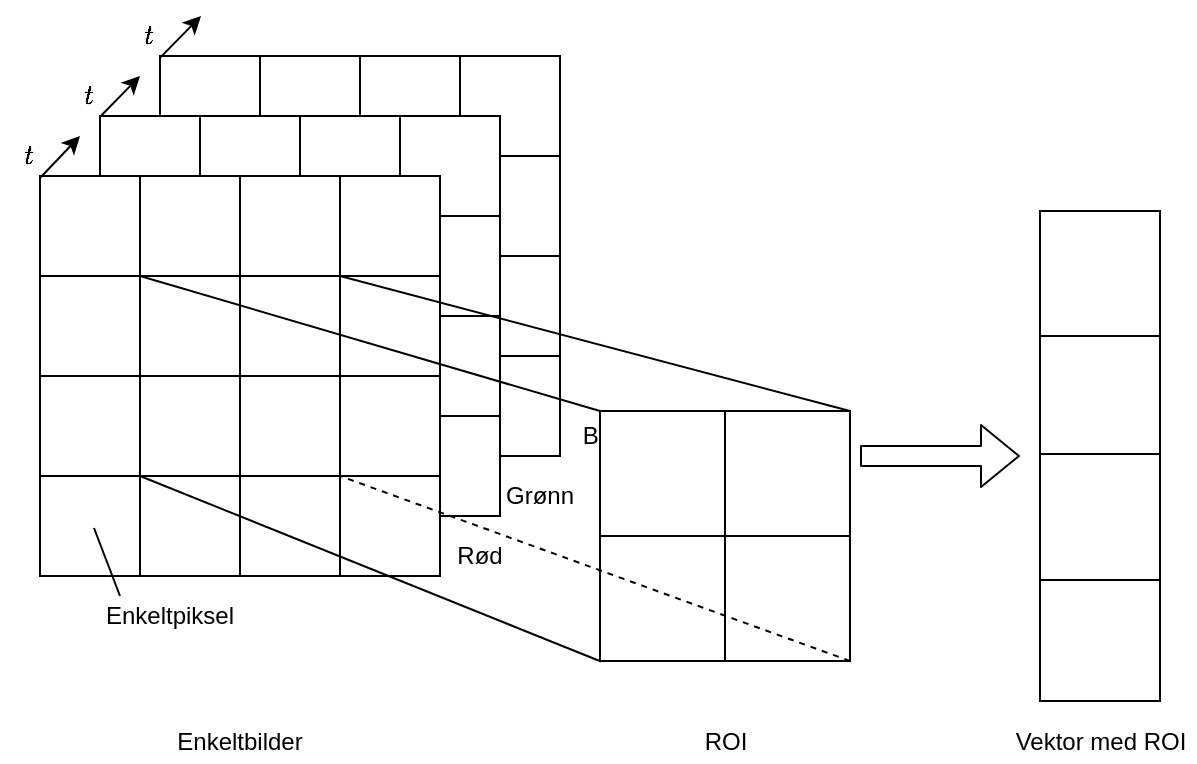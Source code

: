 <mxfile version="10.5.9" type="device"><diagram id="_YKG4-6pGmbqt2Gz3DUa" name="Page-1"><mxGraphModel dx="708" dy="525" grid="1" gridSize="10" guides="1" tooltips="1" connect="1" arrows="1" fold="1" page="1" pageScale="1" pageWidth="850" pageHeight="1100" math="1" shadow="0"><root><mxCell id="0"/><mxCell id="1" parent="0"/><mxCell id="-IBd2Kxm6l6SE34m854R-18" value="" style="whiteSpace=wrap;html=1;aspect=fixed;" parent="1" vertex="1"><mxGeometry x="100" y="120" width="200" height="200" as="geometry"/></mxCell><mxCell id="-IBd2Kxm6l6SE34m854R-19" value="" style="endArrow=none;html=1;entryX=1;entryY=0.25;entryDx=0;entryDy=0;exitX=0;exitY=0.25;exitDx=0;exitDy=0;" parent="1" source="-IBd2Kxm6l6SE34m854R-18" target="-IBd2Kxm6l6SE34m854R-18" edge="1"><mxGeometry width="50" height="50" relative="1" as="geometry"><mxPoint x="140" y="340" as="sourcePoint"/><mxPoint x="140" y="140" as="targetPoint"/></mxGeometry></mxCell><mxCell id="-IBd2Kxm6l6SE34m854R-20" value="" style="endArrow=none;html=1;entryX=0.25;entryY=0;entryDx=0;entryDy=0;exitX=0.25;exitY=1;exitDx=0;exitDy=0;" parent="1" source="-IBd2Kxm6l6SE34m854R-18" target="-IBd2Kxm6l6SE34m854R-18" edge="1"><mxGeometry width="50" height="50" relative="1" as="geometry"><mxPoint x="240" y="340" as="sourcePoint"/><mxPoint x="240" y="140" as="targetPoint"/></mxGeometry></mxCell><mxCell id="-IBd2Kxm6l6SE34m854R-21" value="" style="endArrow=none;html=1;entryX=0.5;entryY=0;entryDx=0;entryDy=0;exitX=0.5;exitY=1;exitDx=0;exitDy=0;" parent="1" source="-IBd2Kxm6l6SE34m854R-18" target="-IBd2Kxm6l6SE34m854R-18" edge="1"><mxGeometry width="50" height="50" relative="1" as="geometry"><mxPoint x="80" y="400" as="sourcePoint"/><mxPoint x="130" y="350" as="targetPoint"/></mxGeometry></mxCell><mxCell id="-IBd2Kxm6l6SE34m854R-22" value="" style="endArrow=none;html=1;entryX=0.75;entryY=0;entryDx=0;entryDy=0;exitX=0.75;exitY=1;exitDx=0;exitDy=0;" parent="1" source="-IBd2Kxm6l6SE34m854R-18" target="-IBd2Kxm6l6SE34m854R-18" edge="1"><mxGeometry width="50" height="50" relative="1" as="geometry"><mxPoint x="190" y="340" as="sourcePoint"/><mxPoint x="190" y="140" as="targetPoint"/></mxGeometry></mxCell><mxCell id="-IBd2Kxm6l6SE34m854R-23" value="" style="endArrow=none;html=1;entryX=1;entryY=0.5;entryDx=0;entryDy=0;exitX=0;exitY=0.5;exitDx=0;exitDy=0;" parent="1" source="-IBd2Kxm6l6SE34m854R-18" target="-IBd2Kxm6l6SE34m854R-18" edge="1"><mxGeometry width="50" height="50" relative="1" as="geometry"><mxPoint x="90" y="190" as="sourcePoint"/><mxPoint x="290" y="190" as="targetPoint"/></mxGeometry></mxCell><mxCell id="-IBd2Kxm6l6SE34m854R-24" value="" style="endArrow=none;html=1;exitX=0;exitY=0.75;exitDx=0;exitDy=0;entryX=1;entryY=0.75;entryDx=0;entryDy=0;" parent="1" source="-IBd2Kxm6l6SE34m854R-18" target="-IBd2Kxm6l6SE34m854R-18" edge="1"><mxGeometry width="50" height="50" relative="1" as="geometry"><mxPoint x="90" y="240" as="sourcePoint"/><mxPoint x="150" y="270" as="targetPoint"/></mxGeometry></mxCell><mxCell id="-IBd2Kxm6l6SE34m854R-11" value="" style="whiteSpace=wrap;html=1;aspect=fixed;" parent="1" vertex="1"><mxGeometry x="70" y="150" width="200" height="200" as="geometry"/></mxCell><mxCell id="-IBd2Kxm6l6SE34m854R-12" value="" style="endArrow=none;html=1;entryX=0.5;entryY=0;entryDx=0;entryDy=0;exitX=0.5;exitY=1;exitDx=0;exitDy=0;" parent="1" source="-IBd2Kxm6l6SE34m854R-11" target="-IBd2Kxm6l6SE34m854R-11" edge="1"><mxGeometry width="50" height="50" relative="1" as="geometry"><mxPoint x="70" y="420" as="sourcePoint"/><mxPoint x="120" y="370" as="targetPoint"/></mxGeometry></mxCell><mxCell id="-IBd2Kxm6l6SE34m854R-13" value="" style="endArrow=none;html=1;entryX=0.75;entryY=0;entryDx=0;entryDy=0;exitX=0.75;exitY=1;exitDx=0;exitDy=0;" parent="1" source="-IBd2Kxm6l6SE34m854R-11" target="-IBd2Kxm6l6SE34m854R-11" edge="1"><mxGeometry width="50" height="50" relative="1" as="geometry"><mxPoint x="180" y="360" as="sourcePoint"/><mxPoint x="180" y="160" as="targetPoint"/></mxGeometry></mxCell><mxCell id="-IBd2Kxm6l6SE34m854R-14" value="" style="endArrow=none;html=1;entryX=0.25;entryY=0;entryDx=0;entryDy=0;exitX=0.25;exitY=1;exitDx=0;exitDy=0;" parent="1" source="-IBd2Kxm6l6SE34m854R-11" target="-IBd2Kxm6l6SE34m854R-11" edge="1"><mxGeometry width="50" height="50" relative="1" as="geometry"><mxPoint x="230" y="360" as="sourcePoint"/><mxPoint x="230" y="160" as="targetPoint"/></mxGeometry></mxCell><mxCell id="-IBd2Kxm6l6SE34m854R-15" value="" style="endArrow=none;html=1;entryX=1;entryY=0.25;entryDx=0;entryDy=0;exitX=0;exitY=0.25;exitDx=0;exitDy=0;" parent="1" source="-IBd2Kxm6l6SE34m854R-11" target="-IBd2Kxm6l6SE34m854R-11" edge="1"><mxGeometry width="50" height="50" relative="1" as="geometry"><mxPoint x="130" y="360" as="sourcePoint"/><mxPoint x="130" y="160" as="targetPoint"/></mxGeometry></mxCell><mxCell id="-IBd2Kxm6l6SE34m854R-16" value="" style="endArrow=none;html=1;entryX=1;entryY=0.5;entryDx=0;entryDy=0;exitX=0;exitY=0.5;exitDx=0;exitDy=0;" parent="1" source="-IBd2Kxm6l6SE34m854R-11" target="-IBd2Kxm6l6SE34m854R-11" edge="1"><mxGeometry width="50" height="50" relative="1" as="geometry"><mxPoint x="80" y="210" as="sourcePoint"/><mxPoint x="280" y="210" as="targetPoint"/></mxGeometry></mxCell><mxCell id="-IBd2Kxm6l6SE34m854R-17" value="" style="endArrow=none;html=1;exitX=0;exitY=0.75;exitDx=0;exitDy=0;entryX=1;entryY=0.75;entryDx=0;entryDy=0;" parent="1" source="-IBd2Kxm6l6SE34m854R-11" target="-IBd2Kxm6l6SE34m854R-11" edge="1"><mxGeometry width="50" height="50" relative="1" as="geometry"><mxPoint x="80" y="260" as="sourcePoint"/><mxPoint x="140" y="290" as="targetPoint"/></mxGeometry></mxCell><mxCell id="-IBd2Kxm6l6SE34m854R-1" value="" style="whiteSpace=wrap;html=1;aspect=fixed;" parent="1" vertex="1"><mxGeometry x="40" y="180" width="200" height="200" as="geometry"/></mxCell><mxCell id="-IBd2Kxm6l6SE34m854R-3" value="" style="endArrow=none;html=1;entryX=0.5;entryY=0;entryDx=0;entryDy=0;exitX=0.5;exitY=1;exitDx=0;exitDy=0;" parent="1" source="-IBd2Kxm6l6SE34m854R-1" target="-IBd2Kxm6l6SE34m854R-1" edge="1"><mxGeometry width="50" height="50" relative="1" as="geometry"><mxPoint x="20" y="460" as="sourcePoint"/><mxPoint x="70" y="410" as="targetPoint"/></mxGeometry></mxCell><mxCell id="-IBd2Kxm6l6SE34m854R-4" value="" style="endArrow=none;html=1;entryX=0.75;entryY=0;entryDx=0;entryDy=0;exitX=0.75;exitY=1;exitDx=0;exitDy=0;" parent="1" source="-IBd2Kxm6l6SE34m854R-1" target="-IBd2Kxm6l6SE34m854R-1" edge="1"><mxGeometry width="50" height="50" relative="1" as="geometry"><mxPoint x="130" y="400" as="sourcePoint"/><mxPoint x="130" y="200" as="targetPoint"/></mxGeometry></mxCell><mxCell id="-IBd2Kxm6l6SE34m854R-5" value="" style="endArrow=none;html=1;entryX=0.25;entryY=0;entryDx=0;entryDy=0;exitX=0.25;exitY=1;exitDx=0;exitDy=0;" parent="1" source="-IBd2Kxm6l6SE34m854R-1" target="-IBd2Kxm6l6SE34m854R-1" edge="1"><mxGeometry width="50" height="50" relative="1" as="geometry"><mxPoint x="180" y="400" as="sourcePoint"/><mxPoint x="180" y="200" as="targetPoint"/></mxGeometry></mxCell><mxCell id="-IBd2Kxm6l6SE34m854R-6" value="" style="endArrow=none;html=1;entryX=1;entryY=0.25;entryDx=0;entryDy=0;exitX=0;exitY=0.25;exitDx=0;exitDy=0;" parent="1" source="-IBd2Kxm6l6SE34m854R-1" target="-IBd2Kxm6l6SE34m854R-1" edge="1"><mxGeometry width="50" height="50" relative="1" as="geometry"><mxPoint x="80" y="400" as="sourcePoint"/><mxPoint x="80" y="200" as="targetPoint"/></mxGeometry></mxCell><mxCell id="-IBd2Kxm6l6SE34m854R-7" value="" style="endArrow=none;html=1;entryX=1;entryY=0.5;entryDx=0;entryDy=0;exitX=0;exitY=0.5;exitDx=0;exitDy=0;" parent="1" source="-IBd2Kxm6l6SE34m854R-1" target="-IBd2Kxm6l6SE34m854R-1" edge="1"><mxGeometry width="50" height="50" relative="1" as="geometry"><mxPoint x="30" y="250" as="sourcePoint"/><mxPoint x="230" y="250" as="targetPoint"/></mxGeometry></mxCell><mxCell id="-IBd2Kxm6l6SE34m854R-8" value="" style="endArrow=none;html=1;exitX=0;exitY=0.75;exitDx=0;exitDy=0;entryX=1;entryY=0.75;entryDx=0;entryDy=0;" parent="1" source="-IBd2Kxm6l6SE34m854R-1" target="-IBd2Kxm6l6SE34m854R-1" edge="1"><mxGeometry width="50" height="50" relative="1" as="geometry"><mxPoint x="30" y="300" as="sourcePoint"/><mxPoint x="90" y="330" as="targetPoint"/></mxGeometry></mxCell><mxCell id="-IBd2Kxm6l6SE34m854R-25" value="Rød" style="text;html=1;strokeColor=none;fillColor=none;align=center;verticalAlign=middle;whiteSpace=wrap;rounded=0;" parent="1" vertex="1"><mxGeometry x="240" y="360" width="40" height="20" as="geometry"/></mxCell><mxCell id="-IBd2Kxm6l6SE34m854R-26" value="Grønn" style="text;html=1;strokeColor=none;fillColor=none;align=center;verticalAlign=middle;whiteSpace=wrap;rounded=0;" parent="1" vertex="1"><mxGeometry x="270" y="330" width="40" height="20" as="geometry"/></mxCell><mxCell id="-IBd2Kxm6l6SE34m854R-27" value="Blå&lt;br&gt;" style="text;html=1;strokeColor=none;fillColor=none;align=center;verticalAlign=middle;whiteSpace=wrap;rounded=0;" parent="1" vertex="1"><mxGeometry x="300" y="300" width="40" height="20" as="geometry"/></mxCell><mxCell id="-IBd2Kxm6l6SE34m854R-28" value="" style="endArrow=classic;html=1;exitX=0;exitY=0.005;exitDx=0;exitDy=0;exitPerimeter=0;" parent="1" source="-IBd2Kxm6l6SE34m854R-1" edge="1"><mxGeometry width="50" height="50" relative="1" as="geometry"><mxPoint x="40" y="470" as="sourcePoint"/><mxPoint x="60" y="160" as="targetPoint"/></mxGeometry></mxCell><mxCell id="-IBd2Kxm6l6SE34m854R-29" value="" style="endArrow=classic;html=1;exitX=-0.001;exitY=0.003;exitDx=0;exitDy=0;exitPerimeter=0;" parent="1" source="-IBd2Kxm6l6SE34m854R-11" edge="1"><mxGeometry width="50" height="50" relative="1" as="geometry"><mxPoint x="50" y="130" as="sourcePoint"/><mxPoint x="90" y="130" as="targetPoint"/></mxGeometry></mxCell><mxCell id="-IBd2Kxm6l6SE34m854R-30" value="" style="endArrow=classic;html=1;exitX=-0.001;exitY=0.003;exitDx=0;exitDy=0;exitPerimeter=0;" parent="1" edge="1"><mxGeometry width="50" height="50" relative="1" as="geometry"><mxPoint x="100.222" y="120.667" as="sourcePoint"/><mxPoint x="120.5" y="100" as="targetPoint"/></mxGeometry></mxCell><mxCell id="-IBd2Kxm6l6SE34m854R-35" value="\(t\)" style="text;html=1;strokeColor=none;fillColor=none;align=center;verticalAlign=middle;whiteSpace=wrap;rounded=0;" parent="1" vertex="1"><mxGeometry x="20" y="160" width="30" height="20" as="geometry"/></mxCell><mxCell id="-IBd2Kxm6l6SE34m854R-39" value="" style="endArrow=none;html=1;" parent="1" edge="1"><mxGeometry width="50" height="50" relative="1" as="geometry"><mxPoint x="80" y="390" as="sourcePoint"/><mxPoint x="67" y="356" as="targetPoint"/></mxGeometry></mxCell><mxCell id="-IBd2Kxm6l6SE34m854R-41" value="Enkeltpiksel" style="text;html=1;strokeColor=none;fillColor=none;align=center;verticalAlign=middle;whiteSpace=wrap;rounded=0;" parent="1" vertex="1"><mxGeometry x="70" y="390" width="70" height="20" as="geometry"/></mxCell><mxCell id="dd3ocIqQSFwgT851-mmq-1" value="\(t\)" style="text;html=1;strokeColor=none;fillColor=none;align=center;verticalAlign=middle;whiteSpace=wrap;rounded=0;" vertex="1" parent="1"><mxGeometry x="50" y="130" width="30" height="20" as="geometry"/></mxCell><mxCell id="dd3ocIqQSFwgT851-mmq-2" value="\(t\)" style="text;html=1;strokeColor=none;fillColor=none;align=center;verticalAlign=middle;whiteSpace=wrap;rounded=0;" vertex="1" parent="1"><mxGeometry x="80" y="100" width="30" height="20" as="geometry"/></mxCell><mxCell id="dd3ocIqQSFwgT851-mmq-3" value="" style="whiteSpace=wrap;html=1;aspect=fixed;" vertex="1" parent="1"><mxGeometry x="320" y="297.5" width="125" height="125" as="geometry"/></mxCell><mxCell id="dd3ocIqQSFwgT851-mmq-4" value="" style="endArrow=none;html=1;entryX=0.5;entryY=0;entryDx=0;entryDy=0;exitX=0.5;exitY=1;exitDx=0;exitDy=0;" edge="1" parent="1" source="dd3ocIqQSFwgT851-mmq-3" target="dd3ocIqQSFwgT851-mmq-3"><mxGeometry width="50" height="50" relative="1" as="geometry"><mxPoint x="20" y="510" as="sourcePoint"/><mxPoint x="70" y="460" as="targetPoint"/></mxGeometry></mxCell><mxCell id="dd3ocIqQSFwgT851-mmq-5" value="" style="endArrow=none;html=1;entryX=1;entryY=0.5;entryDx=0;entryDy=0;exitX=0;exitY=0.5;exitDx=0;exitDy=0;" edge="1" parent="1" source="dd3ocIqQSFwgT851-mmq-3" target="dd3ocIqQSFwgT851-mmq-3"><mxGeometry width="50" height="50" relative="1" as="geometry"><mxPoint x="20" y="510" as="sourcePoint"/><mxPoint x="70" y="460" as="targetPoint"/></mxGeometry></mxCell><mxCell id="dd3ocIqQSFwgT851-mmq-6" value="" style="endArrow=none;html=1;entryX=0.004;entryY=1.002;entryDx=0;entryDy=0;entryPerimeter=0;" edge="1" parent="1" target="dd3ocIqQSFwgT851-mmq-3"><mxGeometry width="50" height="50" relative="1" as="geometry"><mxPoint x="90" y="330" as="sourcePoint"/><mxPoint x="350" y="440" as="targetPoint"/></mxGeometry></mxCell><mxCell id="dd3ocIqQSFwgT851-mmq-7" value="" style="endArrow=none;html=1;exitX=0;exitY=0;exitDx=0;exitDy=0;exitPerimeter=0;" edge="1" parent="1" source="dd3ocIqQSFwgT851-mmq-3"><mxGeometry width="50" height="50" relative="1" as="geometry"><mxPoint x="20" y="510" as="sourcePoint"/><mxPoint x="90" y="230" as="targetPoint"/></mxGeometry></mxCell><mxCell id="dd3ocIqQSFwgT851-mmq-8" value="" style="endArrow=none;html=1;entryX=1;entryY=0;entryDx=0;entryDy=0;entryPerimeter=0;" edge="1" parent="1" target="dd3ocIqQSFwgT851-mmq-3"><mxGeometry width="50" height="50" relative="1" as="geometry"><mxPoint x="190" y="230" as="sourcePoint"/><mxPoint x="70" y="460" as="targetPoint"/></mxGeometry></mxCell><mxCell id="dd3ocIqQSFwgT851-mmq-9" value="" style="endArrow=none;dashed=1;html=1;exitX=1;exitY=1;exitDx=0;exitDy=0;exitPerimeter=0;" edge="1" parent="1" source="dd3ocIqQSFwgT851-mmq-3"><mxGeometry width="50" height="50" relative="1" as="geometry"><mxPoint x="20" y="590" as="sourcePoint"/><mxPoint x="190" y="330" as="targetPoint"/></mxGeometry></mxCell><mxCell id="dd3ocIqQSFwgT851-mmq-12" value="" style="shape=flexArrow;endArrow=classic;html=1;" edge="1" parent="1"><mxGeometry width="50" height="50" relative="1" as="geometry"><mxPoint x="450" y="320" as="sourcePoint"/><mxPoint x="530" y="320" as="targetPoint"/></mxGeometry></mxCell><mxCell id="dd3ocIqQSFwgT851-mmq-13" value="" style="rounded=0;whiteSpace=wrap;html=1;" vertex="1" parent="1"><mxGeometry x="540" y="197.5" width="60" height="245" as="geometry"/></mxCell><mxCell id="dd3ocIqQSFwgT851-mmq-14" value="" style="endArrow=none;html=1;" edge="1" parent="1"><mxGeometry width="50" height="50" relative="1" as="geometry"><mxPoint x="540" y="260" as="sourcePoint"/><mxPoint x="600" y="260" as="targetPoint"/></mxGeometry></mxCell><mxCell id="dd3ocIqQSFwgT851-mmq-15" value="" style="endArrow=none;html=1;" edge="1" parent="1"><mxGeometry width="50" height="50" relative="1" as="geometry"><mxPoint x="540" y="319" as="sourcePoint"/><mxPoint x="600" y="319" as="targetPoint"/></mxGeometry></mxCell><mxCell id="dd3ocIqQSFwgT851-mmq-16" value="" style="endArrow=none;html=1;" edge="1" parent="1"><mxGeometry width="50" height="50" relative="1" as="geometry"><mxPoint x="540" y="382" as="sourcePoint"/><mxPoint x="600" y="382" as="targetPoint"/></mxGeometry></mxCell><mxCell id="dd3ocIqQSFwgT851-mmq-18" value="ROI" style="text;html=1;strokeColor=none;fillColor=none;align=center;verticalAlign=middle;whiteSpace=wrap;rounded=0;" vertex="1" parent="1"><mxGeometry x="362.5" y="452.5" width="40" height="20" as="geometry"/></mxCell><mxCell id="o-FQIJKhTvg19KUGAQ2c-2" value="Enkeltbilder" style="text;html=1;strokeColor=none;fillColor=none;align=center;verticalAlign=middle;whiteSpace=wrap;rounded=0;" vertex="1" parent="1"><mxGeometry x="105" y="452.5" width="70" height="20" as="geometry"/></mxCell><mxCell id="o-FQIJKhTvg19KUGAQ2c-3" value="Vektor med ROI" style="text;html=1;strokeColor=none;fillColor=none;align=center;verticalAlign=middle;whiteSpace=wrap;rounded=0;" vertex="1" parent="1"><mxGeometry x="522.5" y="453" width="95" height="20" as="geometry"/></mxCell></root></mxGraphModel></diagram><diagram id="pwsoQ_ETKmdILPVn89DD" name="Page-2"><mxGraphModel dx="708" dy="525" grid="1" gridSize="10" guides="1" tooltips="1" connect="1" arrows="1" fold="1" page="1" pageScale="1" pageWidth="850" pageHeight="1100" math="0" shadow="0"><root><mxCell id="F2cxxjw74ECQhRo-JptB-0"/><mxCell id="F2cxxjw74ECQhRo-JptB-1" parent="F2cxxjw74ECQhRo-JptB-0"/></root></mxGraphModel></diagram></mxfile>